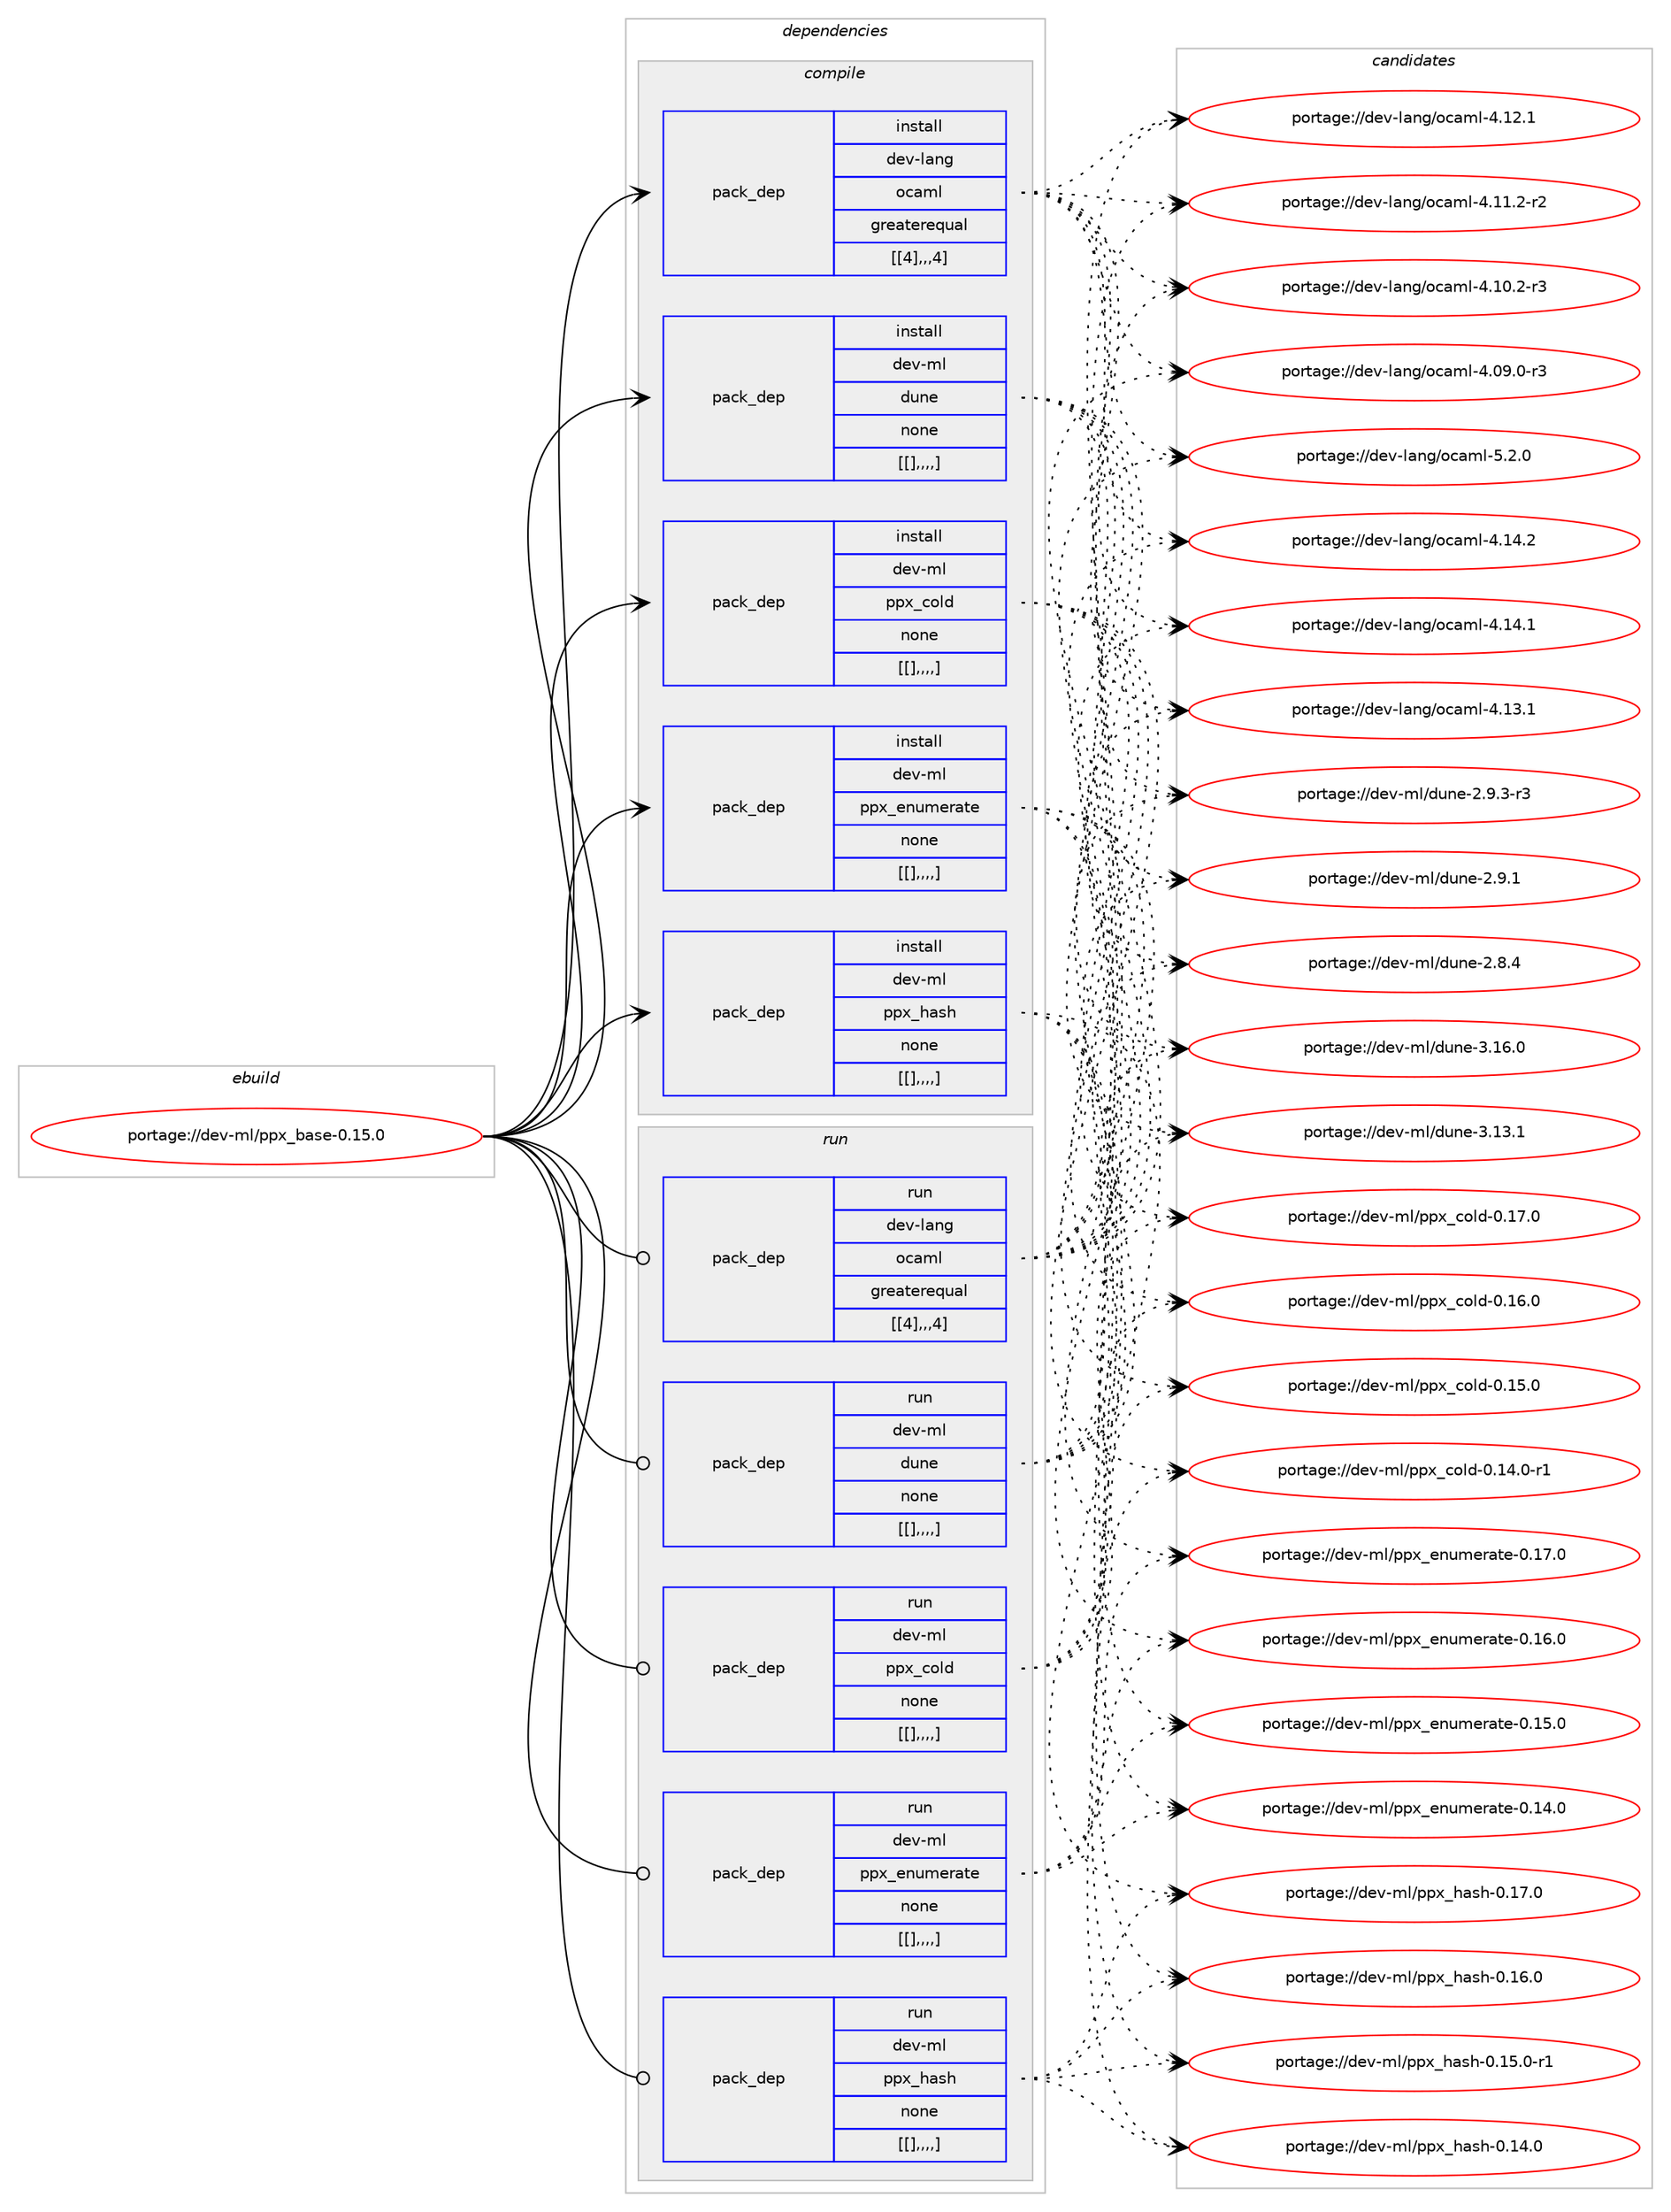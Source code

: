 digraph prolog {

# *************
# Graph options
# *************

newrank=true;
concentrate=true;
compound=true;
graph [rankdir=LR,fontname=Helvetica,fontsize=10,ranksep=1.5];#, ranksep=2.5, nodesep=0.2];
edge  [arrowhead=vee];
node  [fontname=Helvetica,fontsize=10];

# **********
# The ebuild
# **********

subgraph cluster_leftcol {
color=gray;
label=<<i>ebuild</i>>;
id [label="portage://dev-ml/ppx_base-0.15.0", color=red, width=4, href="../dev-ml/ppx_base-0.15.0.svg"];
}

# ****************
# The dependencies
# ****************

subgraph cluster_midcol {
color=gray;
label=<<i>dependencies</i>>;
subgraph cluster_compile {
fillcolor="#eeeeee";
style=filled;
label=<<i>compile</i>>;
subgraph pack91576 {
dependency123026 [label=<<TABLE BORDER="0" CELLBORDER="1" CELLSPACING="0" CELLPADDING="4" WIDTH="220"><TR><TD ROWSPAN="6" CELLPADDING="30">pack_dep</TD></TR><TR><TD WIDTH="110">install</TD></TR><TR><TD>dev-lang</TD></TR><TR><TD>ocaml</TD></TR><TR><TD>greaterequal</TD></TR><TR><TD>[[4],,,4]</TD></TR></TABLE>>, shape=none, color=blue];
}
id:e -> dependency123026:w [weight=20,style="solid",arrowhead="vee"];
subgraph pack91577 {
dependency123027 [label=<<TABLE BORDER="0" CELLBORDER="1" CELLSPACING="0" CELLPADDING="4" WIDTH="220"><TR><TD ROWSPAN="6" CELLPADDING="30">pack_dep</TD></TR><TR><TD WIDTH="110">install</TD></TR><TR><TD>dev-ml</TD></TR><TR><TD>dune</TD></TR><TR><TD>none</TD></TR><TR><TD>[[],,,,]</TD></TR></TABLE>>, shape=none, color=blue];
}
id:e -> dependency123027:w [weight=20,style="solid",arrowhead="vee"];
subgraph pack91578 {
dependency123028 [label=<<TABLE BORDER="0" CELLBORDER="1" CELLSPACING="0" CELLPADDING="4" WIDTH="220"><TR><TD ROWSPAN="6" CELLPADDING="30">pack_dep</TD></TR><TR><TD WIDTH="110">install</TD></TR><TR><TD>dev-ml</TD></TR><TR><TD>ppx_cold</TD></TR><TR><TD>none</TD></TR><TR><TD>[[],,,,]</TD></TR></TABLE>>, shape=none, color=blue];
}
id:e -> dependency123028:w [weight=20,style="solid",arrowhead="vee"];
subgraph pack91579 {
dependency123029 [label=<<TABLE BORDER="0" CELLBORDER="1" CELLSPACING="0" CELLPADDING="4" WIDTH="220"><TR><TD ROWSPAN="6" CELLPADDING="30">pack_dep</TD></TR><TR><TD WIDTH="110">install</TD></TR><TR><TD>dev-ml</TD></TR><TR><TD>ppx_enumerate</TD></TR><TR><TD>none</TD></TR><TR><TD>[[],,,,]</TD></TR></TABLE>>, shape=none, color=blue];
}
id:e -> dependency123029:w [weight=20,style="solid",arrowhead="vee"];
subgraph pack91580 {
dependency123030 [label=<<TABLE BORDER="0" CELLBORDER="1" CELLSPACING="0" CELLPADDING="4" WIDTH="220"><TR><TD ROWSPAN="6" CELLPADDING="30">pack_dep</TD></TR><TR><TD WIDTH="110">install</TD></TR><TR><TD>dev-ml</TD></TR><TR><TD>ppx_hash</TD></TR><TR><TD>none</TD></TR><TR><TD>[[],,,,]</TD></TR></TABLE>>, shape=none, color=blue];
}
id:e -> dependency123030:w [weight=20,style="solid",arrowhead="vee"];
}
subgraph cluster_compileandrun {
fillcolor="#eeeeee";
style=filled;
label=<<i>compile and run</i>>;
}
subgraph cluster_run {
fillcolor="#eeeeee";
style=filled;
label=<<i>run</i>>;
subgraph pack91581 {
dependency123031 [label=<<TABLE BORDER="0" CELLBORDER="1" CELLSPACING="0" CELLPADDING="4" WIDTH="220"><TR><TD ROWSPAN="6" CELLPADDING="30">pack_dep</TD></TR><TR><TD WIDTH="110">run</TD></TR><TR><TD>dev-lang</TD></TR><TR><TD>ocaml</TD></TR><TR><TD>greaterequal</TD></TR><TR><TD>[[4],,,4]</TD></TR></TABLE>>, shape=none, color=blue];
}
id:e -> dependency123031:w [weight=20,style="solid",arrowhead="odot"];
subgraph pack91582 {
dependency123032 [label=<<TABLE BORDER="0" CELLBORDER="1" CELLSPACING="0" CELLPADDING="4" WIDTH="220"><TR><TD ROWSPAN="6" CELLPADDING="30">pack_dep</TD></TR><TR><TD WIDTH="110">run</TD></TR><TR><TD>dev-ml</TD></TR><TR><TD>dune</TD></TR><TR><TD>none</TD></TR><TR><TD>[[],,,,]</TD></TR></TABLE>>, shape=none, color=blue];
}
id:e -> dependency123032:w [weight=20,style="solid",arrowhead="odot"];
subgraph pack91583 {
dependency123033 [label=<<TABLE BORDER="0" CELLBORDER="1" CELLSPACING="0" CELLPADDING="4" WIDTH="220"><TR><TD ROWSPAN="6" CELLPADDING="30">pack_dep</TD></TR><TR><TD WIDTH="110">run</TD></TR><TR><TD>dev-ml</TD></TR><TR><TD>ppx_cold</TD></TR><TR><TD>none</TD></TR><TR><TD>[[],,,,]</TD></TR></TABLE>>, shape=none, color=blue];
}
id:e -> dependency123033:w [weight=20,style="solid",arrowhead="odot"];
subgraph pack91584 {
dependency123034 [label=<<TABLE BORDER="0" CELLBORDER="1" CELLSPACING="0" CELLPADDING="4" WIDTH="220"><TR><TD ROWSPAN="6" CELLPADDING="30">pack_dep</TD></TR><TR><TD WIDTH="110">run</TD></TR><TR><TD>dev-ml</TD></TR><TR><TD>ppx_enumerate</TD></TR><TR><TD>none</TD></TR><TR><TD>[[],,,,]</TD></TR></TABLE>>, shape=none, color=blue];
}
id:e -> dependency123034:w [weight=20,style="solid",arrowhead="odot"];
subgraph pack91585 {
dependency123035 [label=<<TABLE BORDER="0" CELLBORDER="1" CELLSPACING="0" CELLPADDING="4" WIDTH="220"><TR><TD ROWSPAN="6" CELLPADDING="30">pack_dep</TD></TR><TR><TD WIDTH="110">run</TD></TR><TR><TD>dev-ml</TD></TR><TR><TD>ppx_hash</TD></TR><TR><TD>none</TD></TR><TR><TD>[[],,,,]</TD></TR></TABLE>>, shape=none, color=blue];
}
id:e -> dependency123035:w [weight=20,style="solid",arrowhead="odot"];
}
}

# **************
# The candidates
# **************

subgraph cluster_choices {
rank=same;
color=gray;
label=<<i>candidates</i>>;

subgraph choice91576 {
color=black;
nodesep=1;
choice1001011184510897110103471119997109108455346504648 [label="portage://dev-lang/ocaml-5.2.0", color=red, width=4,href="../dev-lang/ocaml-5.2.0.svg"];
choice100101118451089711010347111999710910845524649524650 [label="portage://dev-lang/ocaml-4.14.2", color=red, width=4,href="../dev-lang/ocaml-4.14.2.svg"];
choice100101118451089711010347111999710910845524649524649 [label="portage://dev-lang/ocaml-4.14.1", color=red, width=4,href="../dev-lang/ocaml-4.14.1.svg"];
choice100101118451089711010347111999710910845524649514649 [label="portage://dev-lang/ocaml-4.13.1", color=red, width=4,href="../dev-lang/ocaml-4.13.1.svg"];
choice100101118451089711010347111999710910845524649504649 [label="portage://dev-lang/ocaml-4.12.1", color=red, width=4,href="../dev-lang/ocaml-4.12.1.svg"];
choice1001011184510897110103471119997109108455246494946504511450 [label="portage://dev-lang/ocaml-4.11.2-r2", color=red, width=4,href="../dev-lang/ocaml-4.11.2-r2.svg"];
choice1001011184510897110103471119997109108455246494846504511451 [label="portage://dev-lang/ocaml-4.10.2-r3", color=red, width=4,href="../dev-lang/ocaml-4.10.2-r3.svg"];
choice1001011184510897110103471119997109108455246485746484511451 [label="portage://dev-lang/ocaml-4.09.0-r3", color=red, width=4,href="../dev-lang/ocaml-4.09.0-r3.svg"];
dependency123026:e -> choice1001011184510897110103471119997109108455346504648:w [style=dotted,weight="100"];
dependency123026:e -> choice100101118451089711010347111999710910845524649524650:w [style=dotted,weight="100"];
dependency123026:e -> choice100101118451089711010347111999710910845524649524649:w [style=dotted,weight="100"];
dependency123026:e -> choice100101118451089711010347111999710910845524649514649:w [style=dotted,weight="100"];
dependency123026:e -> choice100101118451089711010347111999710910845524649504649:w [style=dotted,weight="100"];
dependency123026:e -> choice1001011184510897110103471119997109108455246494946504511450:w [style=dotted,weight="100"];
dependency123026:e -> choice1001011184510897110103471119997109108455246494846504511451:w [style=dotted,weight="100"];
dependency123026:e -> choice1001011184510897110103471119997109108455246485746484511451:w [style=dotted,weight="100"];
}
subgraph choice91577 {
color=black;
nodesep=1;
choice100101118451091084710011711010145514649544648 [label="portage://dev-ml/dune-3.16.0", color=red, width=4,href="../dev-ml/dune-3.16.0.svg"];
choice100101118451091084710011711010145514649514649 [label="portage://dev-ml/dune-3.13.1", color=red, width=4,href="../dev-ml/dune-3.13.1.svg"];
choice10010111845109108471001171101014550465746514511451 [label="portage://dev-ml/dune-2.9.3-r3", color=red, width=4,href="../dev-ml/dune-2.9.3-r3.svg"];
choice1001011184510910847100117110101455046574649 [label="portage://dev-ml/dune-2.9.1", color=red, width=4,href="../dev-ml/dune-2.9.1.svg"];
choice1001011184510910847100117110101455046564652 [label="portage://dev-ml/dune-2.8.4", color=red, width=4,href="../dev-ml/dune-2.8.4.svg"];
dependency123027:e -> choice100101118451091084710011711010145514649544648:w [style=dotted,weight="100"];
dependency123027:e -> choice100101118451091084710011711010145514649514649:w [style=dotted,weight="100"];
dependency123027:e -> choice10010111845109108471001171101014550465746514511451:w [style=dotted,weight="100"];
dependency123027:e -> choice1001011184510910847100117110101455046574649:w [style=dotted,weight="100"];
dependency123027:e -> choice1001011184510910847100117110101455046564652:w [style=dotted,weight="100"];
}
subgraph choice91578 {
color=black;
nodesep=1;
choice1001011184510910847112112120959911110810045484649554648 [label="portage://dev-ml/ppx_cold-0.17.0", color=red, width=4,href="../dev-ml/ppx_cold-0.17.0.svg"];
choice1001011184510910847112112120959911110810045484649544648 [label="portage://dev-ml/ppx_cold-0.16.0", color=red, width=4,href="../dev-ml/ppx_cold-0.16.0.svg"];
choice1001011184510910847112112120959911110810045484649534648 [label="portage://dev-ml/ppx_cold-0.15.0", color=red, width=4,href="../dev-ml/ppx_cold-0.15.0.svg"];
choice10010111845109108471121121209599111108100454846495246484511449 [label="portage://dev-ml/ppx_cold-0.14.0-r1", color=red, width=4,href="../dev-ml/ppx_cold-0.14.0-r1.svg"];
dependency123028:e -> choice1001011184510910847112112120959911110810045484649554648:w [style=dotted,weight="100"];
dependency123028:e -> choice1001011184510910847112112120959911110810045484649544648:w [style=dotted,weight="100"];
dependency123028:e -> choice1001011184510910847112112120959911110810045484649534648:w [style=dotted,weight="100"];
dependency123028:e -> choice10010111845109108471121121209599111108100454846495246484511449:w [style=dotted,weight="100"];
}
subgraph choice91579 {
color=black;
nodesep=1;
choice1001011184510910847112112120951011101171091011149711610145484649554648 [label="portage://dev-ml/ppx_enumerate-0.17.0", color=red, width=4,href="../dev-ml/ppx_enumerate-0.17.0.svg"];
choice1001011184510910847112112120951011101171091011149711610145484649544648 [label="portage://dev-ml/ppx_enumerate-0.16.0", color=red, width=4,href="../dev-ml/ppx_enumerate-0.16.0.svg"];
choice1001011184510910847112112120951011101171091011149711610145484649534648 [label="portage://dev-ml/ppx_enumerate-0.15.0", color=red, width=4,href="../dev-ml/ppx_enumerate-0.15.0.svg"];
choice1001011184510910847112112120951011101171091011149711610145484649524648 [label="portage://dev-ml/ppx_enumerate-0.14.0", color=red, width=4,href="../dev-ml/ppx_enumerate-0.14.0.svg"];
dependency123029:e -> choice1001011184510910847112112120951011101171091011149711610145484649554648:w [style=dotted,weight="100"];
dependency123029:e -> choice1001011184510910847112112120951011101171091011149711610145484649544648:w [style=dotted,weight="100"];
dependency123029:e -> choice1001011184510910847112112120951011101171091011149711610145484649534648:w [style=dotted,weight="100"];
dependency123029:e -> choice1001011184510910847112112120951011101171091011149711610145484649524648:w [style=dotted,weight="100"];
}
subgraph choice91580 {
color=black;
nodesep=1;
choice1001011184510910847112112120951049711510445484649554648 [label="portage://dev-ml/ppx_hash-0.17.0", color=red, width=4,href="../dev-ml/ppx_hash-0.17.0.svg"];
choice1001011184510910847112112120951049711510445484649544648 [label="portage://dev-ml/ppx_hash-0.16.0", color=red, width=4,href="../dev-ml/ppx_hash-0.16.0.svg"];
choice10010111845109108471121121209510497115104454846495346484511449 [label="portage://dev-ml/ppx_hash-0.15.0-r1", color=red, width=4,href="../dev-ml/ppx_hash-0.15.0-r1.svg"];
choice1001011184510910847112112120951049711510445484649524648 [label="portage://dev-ml/ppx_hash-0.14.0", color=red, width=4,href="../dev-ml/ppx_hash-0.14.0.svg"];
dependency123030:e -> choice1001011184510910847112112120951049711510445484649554648:w [style=dotted,weight="100"];
dependency123030:e -> choice1001011184510910847112112120951049711510445484649544648:w [style=dotted,weight="100"];
dependency123030:e -> choice10010111845109108471121121209510497115104454846495346484511449:w [style=dotted,weight="100"];
dependency123030:e -> choice1001011184510910847112112120951049711510445484649524648:w [style=dotted,weight="100"];
}
subgraph choice91581 {
color=black;
nodesep=1;
choice1001011184510897110103471119997109108455346504648 [label="portage://dev-lang/ocaml-5.2.0", color=red, width=4,href="../dev-lang/ocaml-5.2.0.svg"];
choice100101118451089711010347111999710910845524649524650 [label="portage://dev-lang/ocaml-4.14.2", color=red, width=4,href="../dev-lang/ocaml-4.14.2.svg"];
choice100101118451089711010347111999710910845524649524649 [label="portage://dev-lang/ocaml-4.14.1", color=red, width=4,href="../dev-lang/ocaml-4.14.1.svg"];
choice100101118451089711010347111999710910845524649514649 [label="portage://dev-lang/ocaml-4.13.1", color=red, width=4,href="../dev-lang/ocaml-4.13.1.svg"];
choice100101118451089711010347111999710910845524649504649 [label="portage://dev-lang/ocaml-4.12.1", color=red, width=4,href="../dev-lang/ocaml-4.12.1.svg"];
choice1001011184510897110103471119997109108455246494946504511450 [label="portage://dev-lang/ocaml-4.11.2-r2", color=red, width=4,href="../dev-lang/ocaml-4.11.2-r2.svg"];
choice1001011184510897110103471119997109108455246494846504511451 [label="portage://dev-lang/ocaml-4.10.2-r3", color=red, width=4,href="../dev-lang/ocaml-4.10.2-r3.svg"];
choice1001011184510897110103471119997109108455246485746484511451 [label="portage://dev-lang/ocaml-4.09.0-r3", color=red, width=4,href="../dev-lang/ocaml-4.09.0-r3.svg"];
dependency123031:e -> choice1001011184510897110103471119997109108455346504648:w [style=dotted,weight="100"];
dependency123031:e -> choice100101118451089711010347111999710910845524649524650:w [style=dotted,weight="100"];
dependency123031:e -> choice100101118451089711010347111999710910845524649524649:w [style=dotted,weight="100"];
dependency123031:e -> choice100101118451089711010347111999710910845524649514649:w [style=dotted,weight="100"];
dependency123031:e -> choice100101118451089711010347111999710910845524649504649:w [style=dotted,weight="100"];
dependency123031:e -> choice1001011184510897110103471119997109108455246494946504511450:w [style=dotted,weight="100"];
dependency123031:e -> choice1001011184510897110103471119997109108455246494846504511451:w [style=dotted,weight="100"];
dependency123031:e -> choice1001011184510897110103471119997109108455246485746484511451:w [style=dotted,weight="100"];
}
subgraph choice91582 {
color=black;
nodesep=1;
choice100101118451091084710011711010145514649544648 [label="portage://dev-ml/dune-3.16.0", color=red, width=4,href="../dev-ml/dune-3.16.0.svg"];
choice100101118451091084710011711010145514649514649 [label="portage://dev-ml/dune-3.13.1", color=red, width=4,href="../dev-ml/dune-3.13.1.svg"];
choice10010111845109108471001171101014550465746514511451 [label="portage://dev-ml/dune-2.9.3-r3", color=red, width=4,href="../dev-ml/dune-2.9.3-r3.svg"];
choice1001011184510910847100117110101455046574649 [label="portage://dev-ml/dune-2.9.1", color=red, width=4,href="../dev-ml/dune-2.9.1.svg"];
choice1001011184510910847100117110101455046564652 [label="portage://dev-ml/dune-2.8.4", color=red, width=4,href="../dev-ml/dune-2.8.4.svg"];
dependency123032:e -> choice100101118451091084710011711010145514649544648:w [style=dotted,weight="100"];
dependency123032:e -> choice100101118451091084710011711010145514649514649:w [style=dotted,weight="100"];
dependency123032:e -> choice10010111845109108471001171101014550465746514511451:w [style=dotted,weight="100"];
dependency123032:e -> choice1001011184510910847100117110101455046574649:w [style=dotted,weight="100"];
dependency123032:e -> choice1001011184510910847100117110101455046564652:w [style=dotted,weight="100"];
}
subgraph choice91583 {
color=black;
nodesep=1;
choice1001011184510910847112112120959911110810045484649554648 [label="portage://dev-ml/ppx_cold-0.17.0", color=red, width=4,href="../dev-ml/ppx_cold-0.17.0.svg"];
choice1001011184510910847112112120959911110810045484649544648 [label="portage://dev-ml/ppx_cold-0.16.0", color=red, width=4,href="../dev-ml/ppx_cold-0.16.0.svg"];
choice1001011184510910847112112120959911110810045484649534648 [label="portage://dev-ml/ppx_cold-0.15.0", color=red, width=4,href="../dev-ml/ppx_cold-0.15.0.svg"];
choice10010111845109108471121121209599111108100454846495246484511449 [label="portage://dev-ml/ppx_cold-0.14.0-r1", color=red, width=4,href="../dev-ml/ppx_cold-0.14.0-r1.svg"];
dependency123033:e -> choice1001011184510910847112112120959911110810045484649554648:w [style=dotted,weight="100"];
dependency123033:e -> choice1001011184510910847112112120959911110810045484649544648:w [style=dotted,weight="100"];
dependency123033:e -> choice1001011184510910847112112120959911110810045484649534648:w [style=dotted,weight="100"];
dependency123033:e -> choice10010111845109108471121121209599111108100454846495246484511449:w [style=dotted,weight="100"];
}
subgraph choice91584 {
color=black;
nodesep=1;
choice1001011184510910847112112120951011101171091011149711610145484649554648 [label="portage://dev-ml/ppx_enumerate-0.17.0", color=red, width=4,href="../dev-ml/ppx_enumerate-0.17.0.svg"];
choice1001011184510910847112112120951011101171091011149711610145484649544648 [label="portage://dev-ml/ppx_enumerate-0.16.0", color=red, width=4,href="../dev-ml/ppx_enumerate-0.16.0.svg"];
choice1001011184510910847112112120951011101171091011149711610145484649534648 [label="portage://dev-ml/ppx_enumerate-0.15.0", color=red, width=4,href="../dev-ml/ppx_enumerate-0.15.0.svg"];
choice1001011184510910847112112120951011101171091011149711610145484649524648 [label="portage://dev-ml/ppx_enumerate-0.14.0", color=red, width=4,href="../dev-ml/ppx_enumerate-0.14.0.svg"];
dependency123034:e -> choice1001011184510910847112112120951011101171091011149711610145484649554648:w [style=dotted,weight="100"];
dependency123034:e -> choice1001011184510910847112112120951011101171091011149711610145484649544648:w [style=dotted,weight="100"];
dependency123034:e -> choice1001011184510910847112112120951011101171091011149711610145484649534648:w [style=dotted,weight="100"];
dependency123034:e -> choice1001011184510910847112112120951011101171091011149711610145484649524648:w [style=dotted,weight="100"];
}
subgraph choice91585 {
color=black;
nodesep=1;
choice1001011184510910847112112120951049711510445484649554648 [label="portage://dev-ml/ppx_hash-0.17.0", color=red, width=4,href="../dev-ml/ppx_hash-0.17.0.svg"];
choice1001011184510910847112112120951049711510445484649544648 [label="portage://dev-ml/ppx_hash-0.16.0", color=red, width=4,href="../dev-ml/ppx_hash-0.16.0.svg"];
choice10010111845109108471121121209510497115104454846495346484511449 [label="portage://dev-ml/ppx_hash-0.15.0-r1", color=red, width=4,href="../dev-ml/ppx_hash-0.15.0-r1.svg"];
choice1001011184510910847112112120951049711510445484649524648 [label="portage://dev-ml/ppx_hash-0.14.0", color=red, width=4,href="../dev-ml/ppx_hash-0.14.0.svg"];
dependency123035:e -> choice1001011184510910847112112120951049711510445484649554648:w [style=dotted,weight="100"];
dependency123035:e -> choice1001011184510910847112112120951049711510445484649544648:w [style=dotted,weight="100"];
dependency123035:e -> choice10010111845109108471121121209510497115104454846495346484511449:w [style=dotted,weight="100"];
dependency123035:e -> choice1001011184510910847112112120951049711510445484649524648:w [style=dotted,weight="100"];
}
}

}
